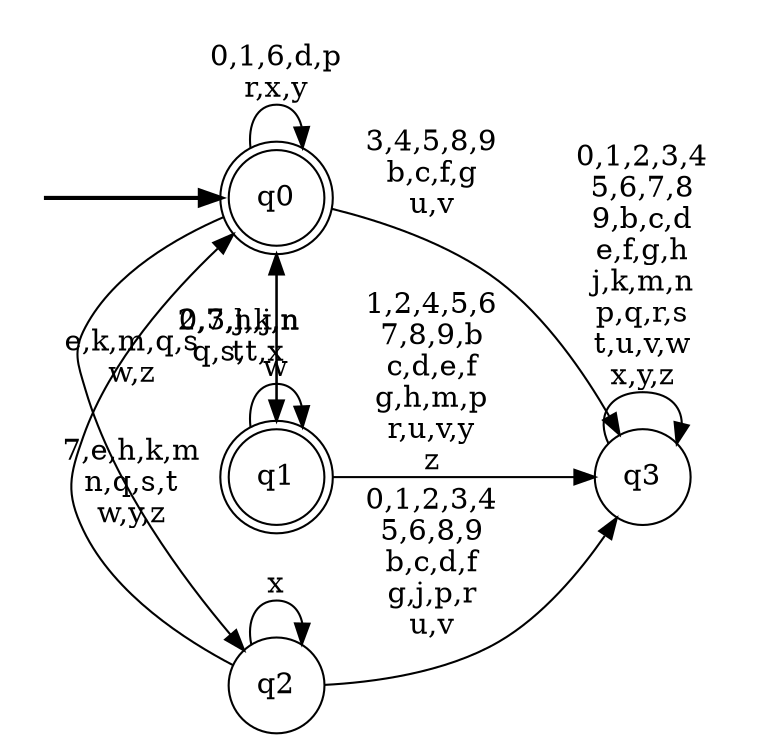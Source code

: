 digraph BlueStar {
__start0 [style = invis, shape = none, label = "", width = 0, height = 0];

rankdir=LR;
size="8,5";

s0 [style="rounded,filled", color="black", fillcolor="white" shape="doublecircle", label="q0"];
s1 [style="rounded,filled", color="black", fillcolor="white" shape="doublecircle", label="q1"];
s2 [style="filled", color="black", fillcolor="white" shape="circle", label="q2"];
s3 [style="filled", color="black", fillcolor="white" shape="circle", label="q3"];
subgraph cluster_main { 
	graph [pad=".75", ranksep="0.15", nodesep="0.15"];
	 style=invis; 
	__start0 -> s0 [penwidth=2];
}
s0 -> s0 [label="0,1,6,d,p\nr,x,y"];
s0 -> s1 [label="2,7,h,j,n\nt"];
s0 -> s2 [label="e,k,m,q,s\nw,z"];
s0 -> s3 [label="3,4,5,8,9\nb,c,f,g\nu,v"];
s1 -> s0 [label="0,3,j,k,n\nq,s,t,x"];
s1 -> s1 [label="w"];
s1 -> s3 [label="1,2,4,5,6\n7,8,9,b\nc,d,e,f\ng,h,m,p\nr,u,v,y\nz"];
s2 -> s0 [label="7,e,h,k,m\nn,q,s,t\nw,y,z"];
s2 -> s2 [label="x"];
s2 -> s3 [label="0,1,2,3,4\n5,6,8,9\nb,c,d,f\ng,j,p,r\nu,v"];
s3 -> s3 [label="0,1,2,3,4\n5,6,7,8\n9,b,c,d\ne,f,g,h\nj,k,m,n\np,q,r,s\nt,u,v,w\nx,y,z"];

}